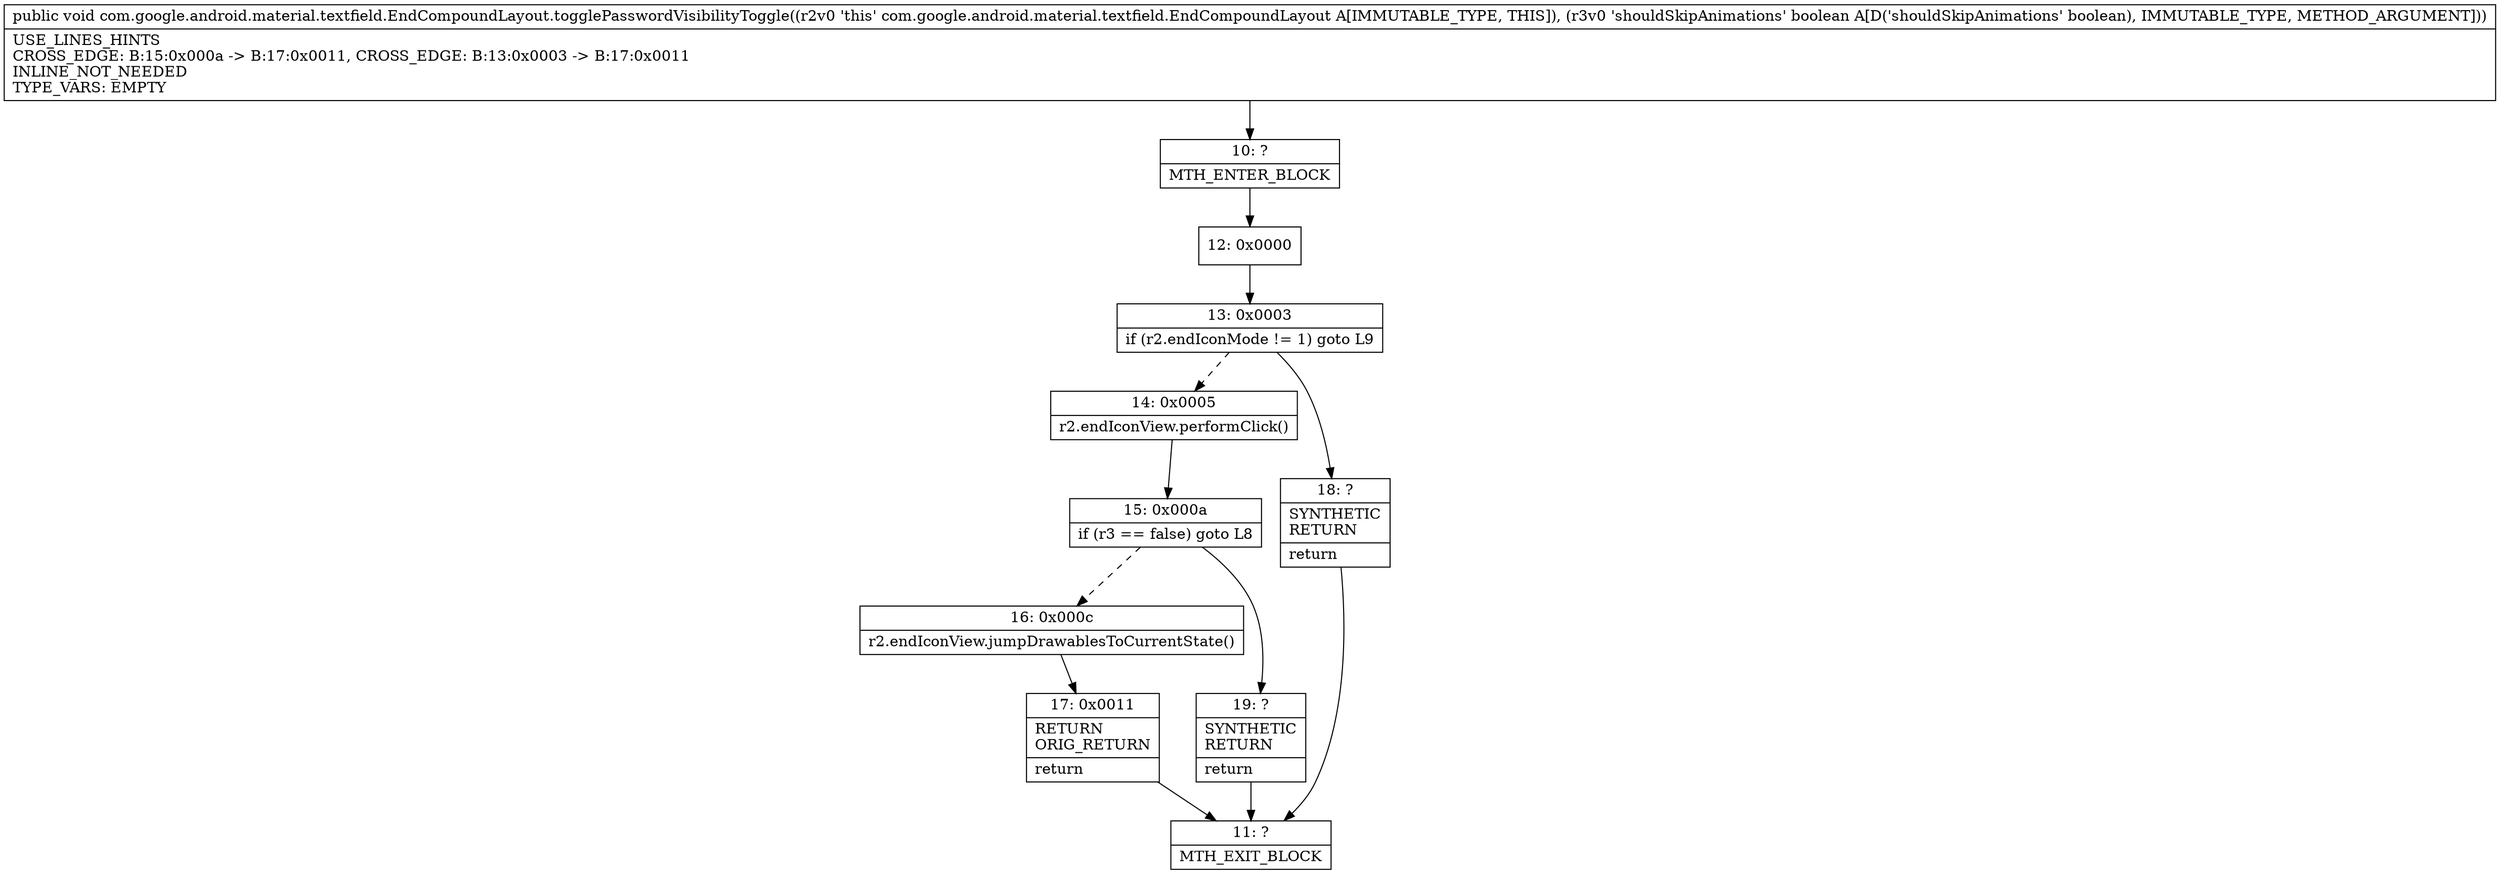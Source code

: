 digraph "CFG forcom.google.android.material.textfield.EndCompoundLayout.togglePasswordVisibilityToggle(Z)V" {
Node_10 [shape=record,label="{10\:\ ?|MTH_ENTER_BLOCK\l}"];
Node_12 [shape=record,label="{12\:\ 0x0000}"];
Node_13 [shape=record,label="{13\:\ 0x0003|if (r2.endIconMode != 1) goto L9\l}"];
Node_14 [shape=record,label="{14\:\ 0x0005|r2.endIconView.performClick()\l}"];
Node_15 [shape=record,label="{15\:\ 0x000a|if (r3 == false) goto L8\l}"];
Node_16 [shape=record,label="{16\:\ 0x000c|r2.endIconView.jumpDrawablesToCurrentState()\l}"];
Node_17 [shape=record,label="{17\:\ 0x0011|RETURN\lORIG_RETURN\l|return\l}"];
Node_11 [shape=record,label="{11\:\ ?|MTH_EXIT_BLOCK\l}"];
Node_19 [shape=record,label="{19\:\ ?|SYNTHETIC\lRETURN\l|return\l}"];
Node_18 [shape=record,label="{18\:\ ?|SYNTHETIC\lRETURN\l|return\l}"];
MethodNode[shape=record,label="{public void com.google.android.material.textfield.EndCompoundLayout.togglePasswordVisibilityToggle((r2v0 'this' com.google.android.material.textfield.EndCompoundLayout A[IMMUTABLE_TYPE, THIS]), (r3v0 'shouldSkipAnimations' boolean A[D('shouldSkipAnimations' boolean), IMMUTABLE_TYPE, METHOD_ARGUMENT]))  | USE_LINES_HINTS\lCROSS_EDGE: B:15:0x000a \-\> B:17:0x0011, CROSS_EDGE: B:13:0x0003 \-\> B:17:0x0011\lINLINE_NOT_NEEDED\lTYPE_VARS: EMPTY\l}"];
MethodNode -> Node_10;Node_10 -> Node_12;
Node_12 -> Node_13;
Node_13 -> Node_14[style=dashed];
Node_13 -> Node_18;
Node_14 -> Node_15;
Node_15 -> Node_16[style=dashed];
Node_15 -> Node_19;
Node_16 -> Node_17;
Node_17 -> Node_11;
Node_19 -> Node_11;
Node_18 -> Node_11;
}

